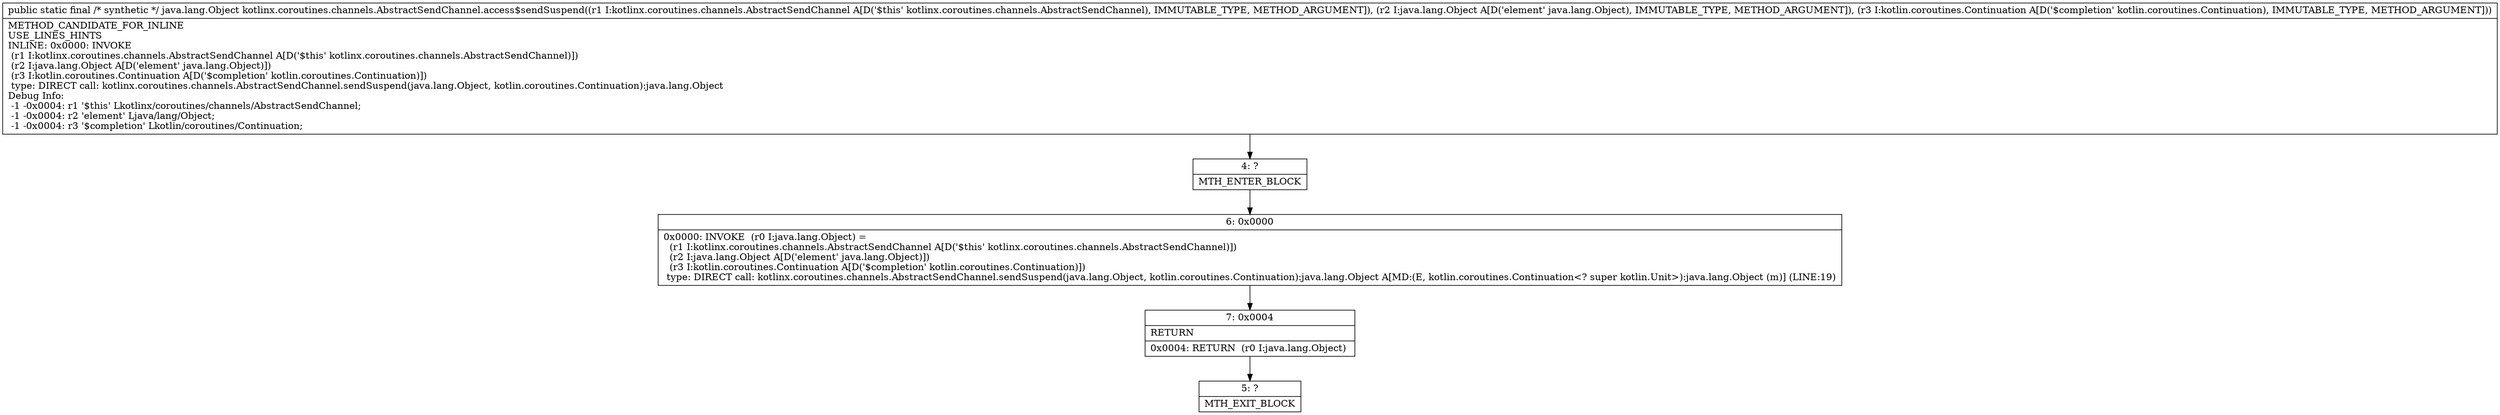 digraph "CFG forkotlinx.coroutines.channels.AbstractSendChannel.access$sendSuspend(Lkotlinx\/coroutines\/channels\/AbstractSendChannel;Ljava\/lang\/Object;Lkotlin\/coroutines\/Continuation;)Ljava\/lang\/Object;" {
Node_4 [shape=record,label="{4\:\ ?|MTH_ENTER_BLOCK\l}"];
Node_6 [shape=record,label="{6\:\ 0x0000|0x0000: INVOKE  (r0 I:java.lang.Object) = \l  (r1 I:kotlinx.coroutines.channels.AbstractSendChannel A[D('$this' kotlinx.coroutines.channels.AbstractSendChannel)])\l  (r2 I:java.lang.Object A[D('element' java.lang.Object)])\l  (r3 I:kotlin.coroutines.Continuation A[D('$completion' kotlin.coroutines.Continuation)])\l type: DIRECT call: kotlinx.coroutines.channels.AbstractSendChannel.sendSuspend(java.lang.Object, kotlin.coroutines.Continuation):java.lang.Object A[MD:(E, kotlin.coroutines.Continuation\<? super kotlin.Unit\>):java.lang.Object (m)] (LINE:19)\l}"];
Node_7 [shape=record,label="{7\:\ 0x0004|RETURN\l|0x0004: RETURN  (r0 I:java.lang.Object) \l}"];
Node_5 [shape=record,label="{5\:\ ?|MTH_EXIT_BLOCK\l}"];
MethodNode[shape=record,label="{public static final \/* synthetic *\/ java.lang.Object kotlinx.coroutines.channels.AbstractSendChannel.access$sendSuspend((r1 I:kotlinx.coroutines.channels.AbstractSendChannel A[D('$this' kotlinx.coroutines.channels.AbstractSendChannel), IMMUTABLE_TYPE, METHOD_ARGUMENT]), (r2 I:java.lang.Object A[D('element' java.lang.Object), IMMUTABLE_TYPE, METHOD_ARGUMENT]), (r3 I:kotlin.coroutines.Continuation A[D('$completion' kotlin.coroutines.Continuation), IMMUTABLE_TYPE, METHOD_ARGUMENT]))  | METHOD_CANDIDATE_FOR_INLINE\lUSE_LINES_HINTS\lINLINE: 0x0000: INVOKE  \l  (r1 I:kotlinx.coroutines.channels.AbstractSendChannel A[D('$this' kotlinx.coroutines.channels.AbstractSendChannel)])\l  (r2 I:java.lang.Object A[D('element' java.lang.Object)])\l  (r3 I:kotlin.coroutines.Continuation A[D('$completion' kotlin.coroutines.Continuation)])\l type: DIRECT call: kotlinx.coroutines.channels.AbstractSendChannel.sendSuspend(java.lang.Object, kotlin.coroutines.Continuation):java.lang.Object\lDebug Info:\l  \-1 \-0x0004: r1 '$this' Lkotlinx\/coroutines\/channels\/AbstractSendChannel;\l  \-1 \-0x0004: r2 'element' Ljava\/lang\/Object;\l  \-1 \-0x0004: r3 '$completion' Lkotlin\/coroutines\/Continuation;\l}"];
MethodNode -> Node_4;Node_4 -> Node_6;
Node_6 -> Node_7;
Node_7 -> Node_5;
}

